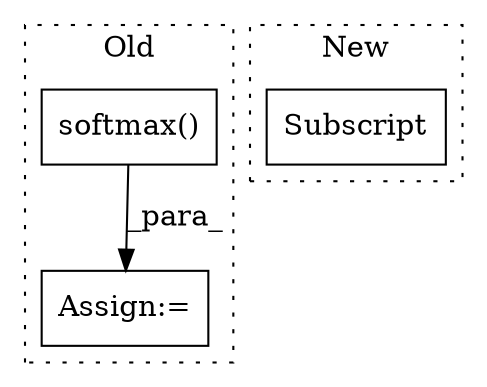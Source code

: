 digraph G {
subgraph cluster0 {
1 [label="softmax()" a="75" s="623,699" l="10,8" shape="box"];
3 [label="Assign:=" a="68" s="620" l="3" shape="box"];
label = "Old";
style="dotted";
}
subgraph cluster1 {
2 [label="Subscript" a="63" s="650,0" l="16,0" shape="box"];
label = "New";
style="dotted";
}
1 -> 3 [label="_para_"];
}